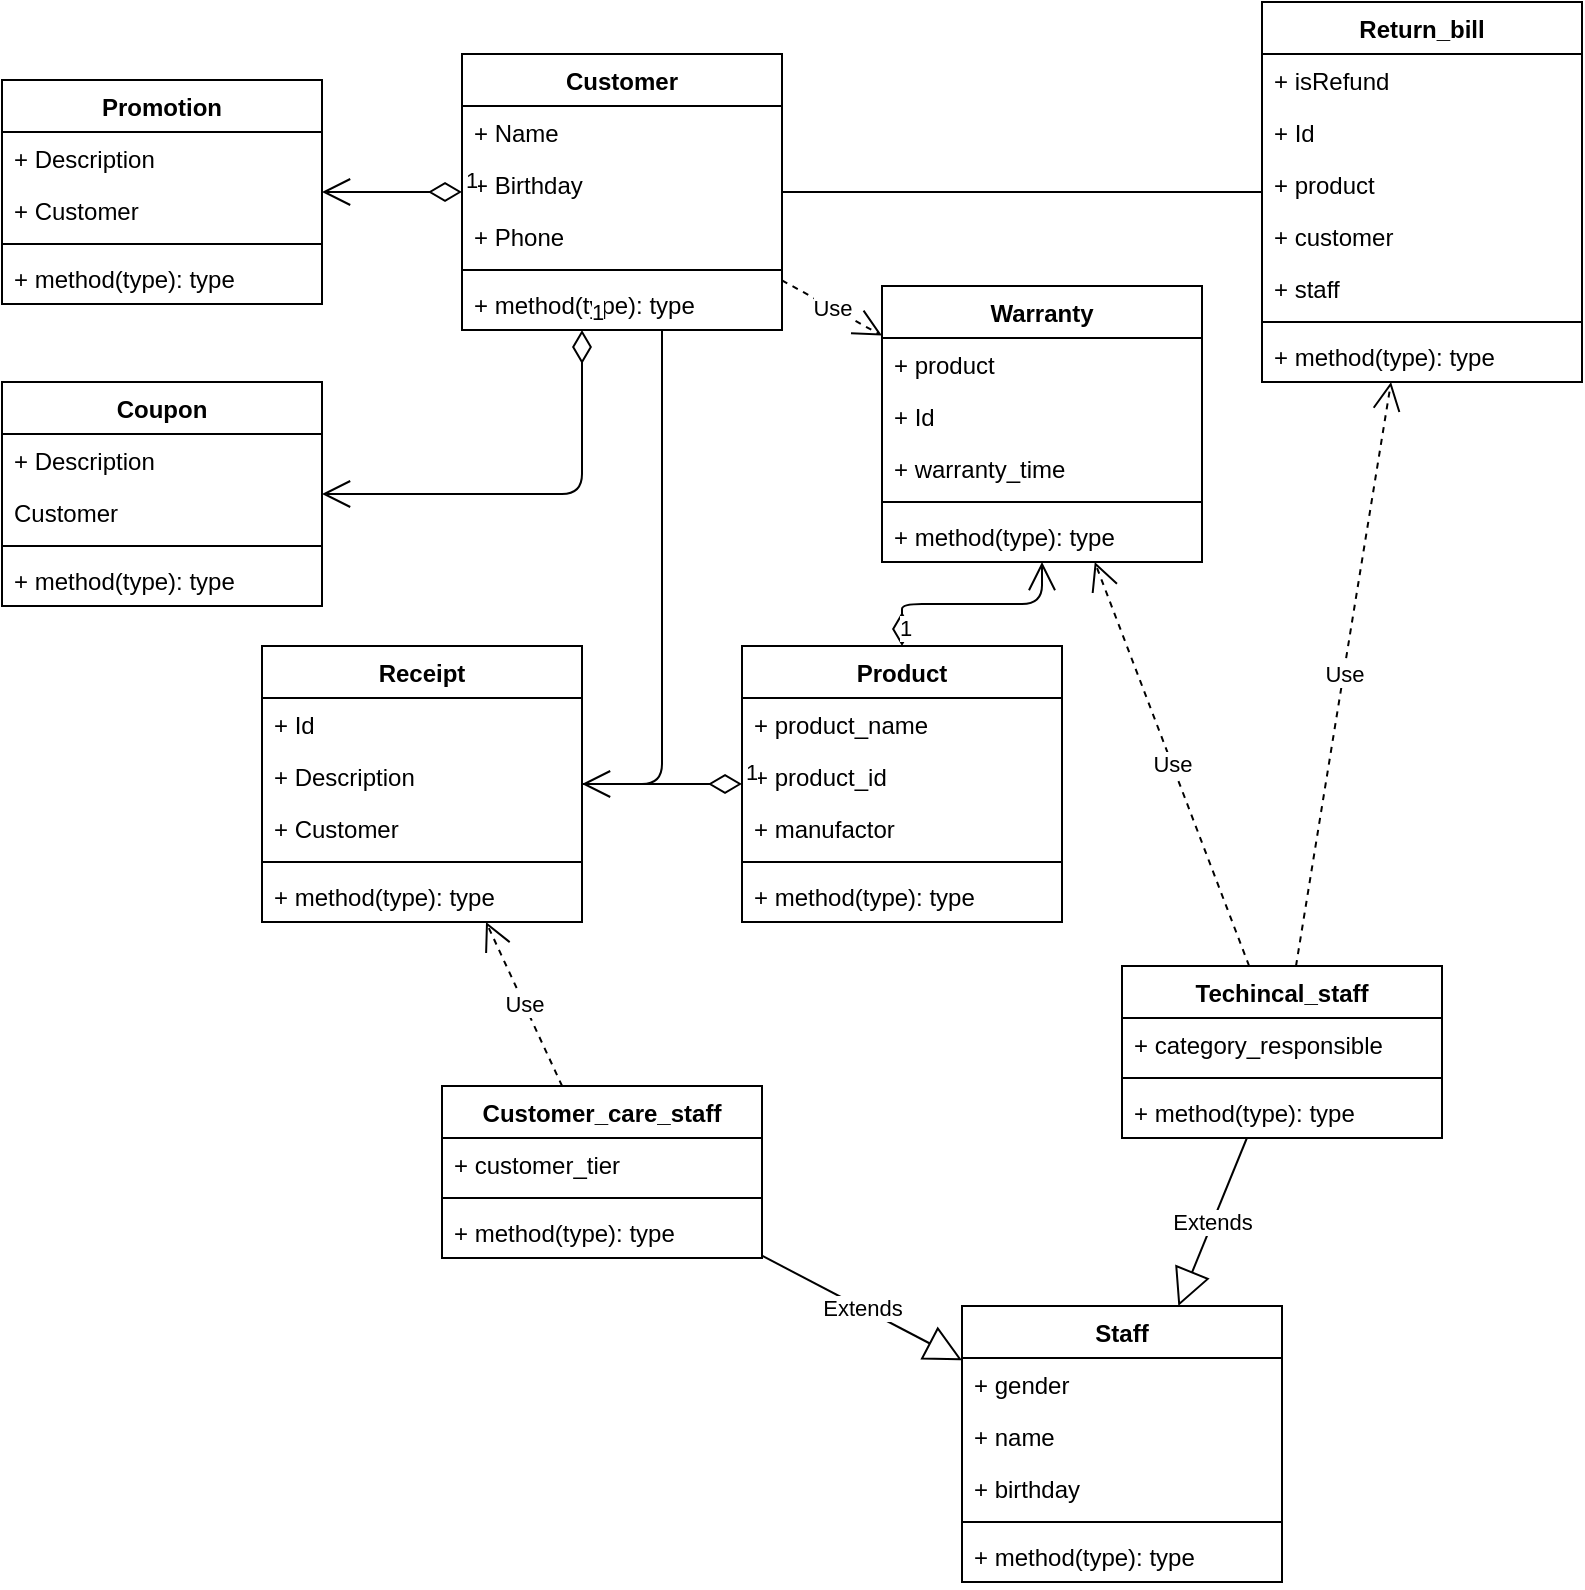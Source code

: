 <mxfile version="14.6.13" type="device"><diagram id="C5RBs43oDa-KdzZeNtuy" name="Page-1"><mxGraphModel dx="1106" dy="822" grid="1" gridSize="10" guides="1" tooltips="1" connect="1" arrows="1" fold="1" page="1" pageScale="1" pageWidth="827" pageHeight="1169" math="0" shadow="0"><root><mxCell id="WIyWlLk6GJQsqaUBKTNV-0"/><mxCell id="WIyWlLk6GJQsqaUBKTNV-1" parent="WIyWlLk6GJQsqaUBKTNV-0"/><mxCell id="RPbYR1wQDwI6ZsLuyft0-0" value="Receipt" style="swimlane;fontStyle=1;align=center;verticalAlign=top;childLayout=stackLayout;horizontal=1;startSize=26;horizontalStack=0;resizeParent=1;resizeParentMax=0;resizeLast=0;collapsible=1;marginBottom=0;" parent="WIyWlLk6GJQsqaUBKTNV-1" vertex="1"><mxGeometry x="140" y="330" width="160" height="138" as="geometry"/></mxCell><mxCell id="RPbYR1wQDwI6ZsLuyft0-1" value="+ Id" style="text;strokeColor=none;fillColor=none;align=left;verticalAlign=top;spacingLeft=4;spacingRight=4;overflow=hidden;rotatable=0;points=[[0,0.5],[1,0.5]];portConstraint=eastwest;" parent="RPbYR1wQDwI6ZsLuyft0-0" vertex="1"><mxGeometry y="26" width="160" height="26" as="geometry"/></mxCell><mxCell id="RPbYR1wQDwI6ZsLuyft0-4" value="+ Description" style="text;strokeColor=none;fillColor=none;align=left;verticalAlign=top;spacingLeft=4;spacingRight=4;overflow=hidden;rotatable=0;points=[[0,0.5],[1,0.5]];portConstraint=eastwest;" parent="RPbYR1wQDwI6ZsLuyft0-0" vertex="1"><mxGeometry y="52" width="160" height="26" as="geometry"/></mxCell><mxCell id="RPbYR1wQDwI6ZsLuyft0-5" value="+ Customer" style="text;strokeColor=none;fillColor=none;align=left;verticalAlign=top;spacingLeft=4;spacingRight=4;overflow=hidden;rotatable=0;points=[[0,0.5],[1,0.5]];portConstraint=eastwest;" parent="RPbYR1wQDwI6ZsLuyft0-0" vertex="1"><mxGeometry y="78" width="160" height="26" as="geometry"/></mxCell><mxCell id="RPbYR1wQDwI6ZsLuyft0-2" value="" style="line;strokeWidth=1;fillColor=none;align=left;verticalAlign=middle;spacingTop=-1;spacingLeft=3;spacingRight=3;rotatable=0;labelPosition=right;points=[];portConstraint=eastwest;" parent="RPbYR1wQDwI6ZsLuyft0-0" vertex="1"><mxGeometry y="104" width="160" height="8" as="geometry"/></mxCell><mxCell id="RPbYR1wQDwI6ZsLuyft0-3" value="+ method(type): type" style="text;strokeColor=none;fillColor=none;align=left;verticalAlign=top;spacingLeft=4;spacingRight=4;overflow=hidden;rotatable=0;points=[[0,0.5],[1,0.5]];portConstraint=eastwest;" parent="RPbYR1wQDwI6ZsLuyft0-0" vertex="1"><mxGeometry y="112" width="160" height="26" as="geometry"/></mxCell><mxCell id="RPbYR1wQDwI6ZsLuyft0-6" value="Customer" style="swimlane;fontStyle=1;align=center;verticalAlign=top;childLayout=stackLayout;horizontal=1;startSize=26;horizontalStack=0;resizeParent=1;resizeParentMax=0;resizeLast=0;collapsible=1;marginBottom=0;" parent="WIyWlLk6GJQsqaUBKTNV-1" vertex="1"><mxGeometry x="240" y="34" width="160" height="138" as="geometry"/></mxCell><mxCell id="RPbYR1wQDwI6ZsLuyft0-7" value="+ Name" style="text;strokeColor=none;fillColor=none;align=left;verticalAlign=top;spacingLeft=4;spacingRight=4;overflow=hidden;rotatable=0;points=[[0,0.5],[1,0.5]];portConstraint=eastwest;" parent="RPbYR1wQDwI6ZsLuyft0-6" vertex="1"><mxGeometry y="26" width="160" height="26" as="geometry"/></mxCell><mxCell id="RPbYR1wQDwI6ZsLuyft0-10" value="+ Birthday" style="text;strokeColor=none;fillColor=none;align=left;verticalAlign=top;spacingLeft=4;spacingRight=4;overflow=hidden;rotatable=0;points=[[0,0.5],[1,0.5]];portConstraint=eastwest;" parent="RPbYR1wQDwI6ZsLuyft0-6" vertex="1"><mxGeometry y="52" width="160" height="26" as="geometry"/></mxCell><mxCell id="RPbYR1wQDwI6ZsLuyft0-11" value="+ Phone" style="text;strokeColor=none;fillColor=none;align=left;verticalAlign=top;spacingLeft=4;spacingRight=4;overflow=hidden;rotatable=0;points=[[0,0.5],[1,0.5]];portConstraint=eastwest;" parent="RPbYR1wQDwI6ZsLuyft0-6" vertex="1"><mxGeometry y="78" width="160" height="26" as="geometry"/></mxCell><mxCell id="RPbYR1wQDwI6ZsLuyft0-8" value="" style="line;strokeWidth=1;fillColor=none;align=left;verticalAlign=middle;spacingTop=-1;spacingLeft=3;spacingRight=3;rotatable=0;labelPosition=right;points=[];portConstraint=eastwest;" parent="RPbYR1wQDwI6ZsLuyft0-6" vertex="1"><mxGeometry y="104" width="160" height="8" as="geometry"/></mxCell><mxCell id="RPbYR1wQDwI6ZsLuyft0-9" value="+ method(type): type" style="text;strokeColor=none;fillColor=none;align=left;verticalAlign=top;spacingLeft=4;spacingRight=4;overflow=hidden;rotatable=0;points=[[0,0.5],[1,0.5]];portConstraint=eastwest;" parent="RPbYR1wQDwI6ZsLuyft0-6" vertex="1"><mxGeometry y="112" width="160" height="26" as="geometry"/></mxCell><mxCell id="RPbYR1wQDwI6ZsLuyft0-12" value="" style="endArrow=none;html=1;edgeStyle=orthogonalEdgeStyle;" parent="WIyWlLk6GJQsqaUBKTNV-1" source="RPbYR1wQDwI6ZsLuyft0-0" target="RPbYR1wQDwI6ZsLuyft0-6" edge="1"><mxGeometry relative="1" as="geometry"><mxPoint x="330" y="350" as="sourcePoint"/><mxPoint x="490" y="350" as="targetPoint"/><Array as="points"><mxPoint x="340" y="399"/></Array></mxGeometry></mxCell><mxCell id="RPbYR1wQDwI6ZsLuyft0-15" value="Product" style="swimlane;fontStyle=1;align=center;verticalAlign=top;childLayout=stackLayout;horizontal=1;startSize=26;horizontalStack=0;resizeParent=1;resizeParentMax=0;resizeLast=0;collapsible=1;marginBottom=0;" parent="WIyWlLk6GJQsqaUBKTNV-1" vertex="1"><mxGeometry x="380" y="330" width="160" height="138" as="geometry"/></mxCell><mxCell id="RPbYR1wQDwI6ZsLuyft0-16" value="+ product_name" style="text;strokeColor=none;fillColor=none;align=left;verticalAlign=top;spacingLeft=4;spacingRight=4;overflow=hidden;rotatable=0;points=[[0,0.5],[1,0.5]];portConstraint=eastwest;" parent="RPbYR1wQDwI6ZsLuyft0-15" vertex="1"><mxGeometry y="26" width="160" height="26" as="geometry"/></mxCell><mxCell id="RPbYR1wQDwI6ZsLuyft0-19" value="+ product_id" style="text;strokeColor=none;fillColor=none;align=left;verticalAlign=top;spacingLeft=4;spacingRight=4;overflow=hidden;rotatable=0;points=[[0,0.5],[1,0.5]];portConstraint=eastwest;" parent="RPbYR1wQDwI6ZsLuyft0-15" vertex="1"><mxGeometry y="52" width="160" height="26" as="geometry"/></mxCell><mxCell id="RPbYR1wQDwI6ZsLuyft0-20" value="+ manufactor" style="text;strokeColor=none;fillColor=none;align=left;verticalAlign=top;spacingLeft=4;spacingRight=4;overflow=hidden;rotatable=0;points=[[0,0.5],[1,0.5]];portConstraint=eastwest;" parent="RPbYR1wQDwI6ZsLuyft0-15" vertex="1"><mxGeometry y="78" width="160" height="26" as="geometry"/></mxCell><mxCell id="RPbYR1wQDwI6ZsLuyft0-17" value="" style="line;strokeWidth=1;fillColor=none;align=left;verticalAlign=middle;spacingTop=-1;spacingLeft=3;spacingRight=3;rotatable=0;labelPosition=right;points=[];portConstraint=eastwest;" parent="RPbYR1wQDwI6ZsLuyft0-15" vertex="1"><mxGeometry y="104" width="160" height="8" as="geometry"/></mxCell><mxCell id="RPbYR1wQDwI6ZsLuyft0-18" value="+ method(type): type" style="text;strokeColor=none;fillColor=none;align=left;verticalAlign=top;spacingLeft=4;spacingRight=4;overflow=hidden;rotatable=0;points=[[0,0.5],[1,0.5]];portConstraint=eastwest;" parent="RPbYR1wQDwI6ZsLuyft0-15" vertex="1"><mxGeometry y="112" width="160" height="26" as="geometry"/></mxCell><mxCell id="RPbYR1wQDwI6ZsLuyft0-21" value="1" style="endArrow=open;html=1;endSize=12;startArrow=diamondThin;startSize=14;startFill=0;edgeStyle=orthogonalEdgeStyle;align=left;verticalAlign=bottom;" parent="WIyWlLk6GJQsqaUBKTNV-1" source="RPbYR1wQDwI6ZsLuyft0-15" target="RPbYR1wQDwI6ZsLuyft0-0" edge="1"><mxGeometry x="-1" y="3" relative="1" as="geometry"><mxPoint x="330" y="350" as="sourcePoint"/><mxPoint x="490" y="350" as="targetPoint"/></mxGeometry></mxCell><mxCell id="RPbYR1wQDwI6ZsLuyft0-22" value="Warranty" style="swimlane;fontStyle=1;align=center;verticalAlign=top;childLayout=stackLayout;horizontal=1;startSize=26;horizontalStack=0;resizeParent=1;resizeParentMax=0;resizeLast=0;collapsible=1;marginBottom=0;" parent="WIyWlLk6GJQsqaUBKTNV-1" vertex="1"><mxGeometry x="450" y="150" width="160" height="138" as="geometry"/></mxCell><mxCell id="RPbYR1wQDwI6ZsLuyft0-23" value="+ product" style="text;strokeColor=none;fillColor=none;align=left;verticalAlign=top;spacingLeft=4;spacingRight=4;overflow=hidden;rotatable=0;points=[[0,0.5],[1,0.5]];portConstraint=eastwest;" parent="RPbYR1wQDwI6ZsLuyft0-22" vertex="1"><mxGeometry y="26" width="160" height="26" as="geometry"/></mxCell><mxCell id="RPbYR1wQDwI6ZsLuyft0-60" value="+ Id" style="text;strokeColor=none;fillColor=none;align=left;verticalAlign=top;spacingLeft=4;spacingRight=4;overflow=hidden;rotatable=0;points=[[0,0.5],[1,0.5]];portConstraint=eastwest;" parent="RPbYR1wQDwI6ZsLuyft0-22" vertex="1"><mxGeometry y="52" width="160" height="26" as="geometry"/></mxCell><mxCell id="RPbYR1wQDwI6ZsLuyft0-26" value="+ warranty_time" style="text;strokeColor=none;fillColor=none;align=left;verticalAlign=top;spacingLeft=4;spacingRight=4;overflow=hidden;rotatable=0;points=[[0,0.5],[1,0.5]];portConstraint=eastwest;" parent="RPbYR1wQDwI6ZsLuyft0-22" vertex="1"><mxGeometry y="78" width="160" height="26" as="geometry"/></mxCell><mxCell id="RPbYR1wQDwI6ZsLuyft0-24" value="" style="line;strokeWidth=1;fillColor=none;align=left;verticalAlign=middle;spacingTop=-1;spacingLeft=3;spacingRight=3;rotatable=0;labelPosition=right;points=[];portConstraint=eastwest;" parent="RPbYR1wQDwI6ZsLuyft0-22" vertex="1"><mxGeometry y="104" width="160" height="8" as="geometry"/></mxCell><mxCell id="RPbYR1wQDwI6ZsLuyft0-25" value="+ method(type): type" style="text;strokeColor=none;fillColor=none;align=left;verticalAlign=top;spacingLeft=4;spacingRight=4;overflow=hidden;rotatable=0;points=[[0,0.5],[1,0.5]];portConstraint=eastwest;" parent="RPbYR1wQDwI6ZsLuyft0-22" vertex="1"><mxGeometry y="112" width="160" height="26" as="geometry"/></mxCell><mxCell id="RPbYR1wQDwI6ZsLuyft0-27" value="1" style="endArrow=open;html=1;endSize=12;startArrow=diamondThin;startSize=14;startFill=0;edgeStyle=orthogonalEdgeStyle;align=left;verticalAlign=bottom;" parent="WIyWlLk6GJQsqaUBKTNV-1" source="RPbYR1wQDwI6ZsLuyft0-15" target="RPbYR1wQDwI6ZsLuyft0-22" edge="1"><mxGeometry x="-1" y="3" relative="1" as="geometry"><mxPoint x="330" y="350" as="sourcePoint"/><mxPoint x="490" y="350" as="targetPoint"/></mxGeometry></mxCell><mxCell id="RPbYR1wQDwI6ZsLuyft0-28" value="Use" style="endArrow=open;endSize=12;dashed=1;html=1;" parent="WIyWlLk6GJQsqaUBKTNV-1" source="RPbYR1wQDwI6ZsLuyft0-6" target="RPbYR1wQDwI6ZsLuyft0-22" edge="1"><mxGeometry width="160" relative="1" as="geometry"><mxPoint x="330" y="350" as="sourcePoint"/><mxPoint x="490" y="350" as="targetPoint"/></mxGeometry></mxCell><mxCell id="RPbYR1wQDwI6ZsLuyft0-29" value="Customer_care_staff" style="swimlane;fontStyle=1;align=center;verticalAlign=top;childLayout=stackLayout;horizontal=1;startSize=26;horizontalStack=0;resizeParent=1;resizeParentMax=0;resizeLast=0;collapsible=1;marginBottom=0;" parent="WIyWlLk6GJQsqaUBKTNV-1" vertex="1"><mxGeometry x="230" y="550" width="160" height="86" as="geometry"/></mxCell><mxCell id="RPbYR1wQDwI6ZsLuyft0-51" value="+ customer_tier" style="text;strokeColor=none;fillColor=none;align=left;verticalAlign=top;spacingLeft=4;spacingRight=4;overflow=hidden;rotatable=0;points=[[0,0.5],[1,0.5]];portConstraint=eastwest;" parent="RPbYR1wQDwI6ZsLuyft0-29" vertex="1"><mxGeometry y="26" width="160" height="26" as="geometry"/></mxCell><mxCell id="RPbYR1wQDwI6ZsLuyft0-31" value="" style="line;strokeWidth=1;fillColor=none;align=left;verticalAlign=middle;spacingTop=-1;spacingLeft=3;spacingRight=3;rotatable=0;labelPosition=right;points=[];portConstraint=eastwest;" parent="RPbYR1wQDwI6ZsLuyft0-29" vertex="1"><mxGeometry y="52" width="160" height="8" as="geometry"/></mxCell><mxCell id="RPbYR1wQDwI6ZsLuyft0-32" value="+ method(type): type" style="text;strokeColor=none;fillColor=none;align=left;verticalAlign=top;spacingLeft=4;spacingRight=4;overflow=hidden;rotatable=0;points=[[0,0.5],[1,0.5]];portConstraint=eastwest;" parent="RPbYR1wQDwI6ZsLuyft0-29" vertex="1"><mxGeometry y="60" width="160" height="26" as="geometry"/></mxCell><mxCell id="RPbYR1wQDwI6ZsLuyft0-33" value="Techincal_staff" style="swimlane;fontStyle=1;align=center;verticalAlign=top;childLayout=stackLayout;horizontal=1;startSize=26;horizontalStack=0;resizeParent=1;resizeParentMax=0;resizeLast=0;collapsible=1;marginBottom=0;" parent="WIyWlLk6GJQsqaUBKTNV-1" vertex="1"><mxGeometry x="570" y="490" width="160" height="86" as="geometry"/></mxCell><mxCell id="RPbYR1wQDwI6ZsLuyft0-34" value="+ category_responsible" style="text;strokeColor=none;fillColor=none;align=left;verticalAlign=top;spacingLeft=4;spacingRight=4;overflow=hidden;rotatable=0;points=[[0,0.5],[1,0.5]];portConstraint=eastwest;" parent="RPbYR1wQDwI6ZsLuyft0-33" vertex="1"><mxGeometry y="26" width="160" height="26" as="geometry"/></mxCell><mxCell id="RPbYR1wQDwI6ZsLuyft0-35" value="" style="line;strokeWidth=1;fillColor=none;align=left;verticalAlign=middle;spacingTop=-1;spacingLeft=3;spacingRight=3;rotatable=0;labelPosition=right;points=[];portConstraint=eastwest;" parent="RPbYR1wQDwI6ZsLuyft0-33" vertex="1"><mxGeometry y="52" width="160" height="8" as="geometry"/></mxCell><mxCell id="RPbYR1wQDwI6ZsLuyft0-36" value="+ method(type): type" style="text;strokeColor=none;fillColor=none;align=left;verticalAlign=top;spacingLeft=4;spacingRight=4;overflow=hidden;rotatable=0;points=[[0,0.5],[1,0.5]];portConstraint=eastwest;" parent="RPbYR1wQDwI6ZsLuyft0-33" vertex="1"><mxGeometry y="60" width="160" height="26" as="geometry"/></mxCell><mxCell id="RPbYR1wQDwI6ZsLuyft0-37" value="Return_bill" style="swimlane;fontStyle=1;align=center;verticalAlign=top;childLayout=stackLayout;horizontal=1;startSize=26;horizontalStack=0;resizeParent=1;resizeParentMax=0;resizeLast=0;collapsible=1;marginBottom=0;" parent="WIyWlLk6GJQsqaUBKTNV-1" vertex="1"><mxGeometry x="640" y="8" width="160" height="190" as="geometry"/></mxCell><mxCell id="RPbYR1wQDwI6ZsLuyft0-38" value="+ isRefund" style="text;strokeColor=none;fillColor=none;align=left;verticalAlign=top;spacingLeft=4;spacingRight=4;overflow=hidden;rotatable=0;points=[[0,0.5],[1,0.5]];portConstraint=eastwest;" parent="RPbYR1wQDwI6ZsLuyft0-37" vertex="1"><mxGeometry y="26" width="160" height="26" as="geometry"/></mxCell><mxCell id="RPbYR1wQDwI6ZsLuyft0-61" value="+ Id" style="text;strokeColor=none;fillColor=none;align=left;verticalAlign=top;spacingLeft=4;spacingRight=4;overflow=hidden;rotatable=0;points=[[0,0.5],[1,0.5]];portConstraint=eastwest;" parent="RPbYR1wQDwI6ZsLuyft0-37" vertex="1"><mxGeometry y="52" width="160" height="26" as="geometry"/></mxCell><mxCell id="RPbYR1wQDwI6ZsLuyft0-41" value="+ product" style="text;strokeColor=none;fillColor=none;align=left;verticalAlign=top;spacingLeft=4;spacingRight=4;overflow=hidden;rotatable=0;points=[[0,0.5],[1,0.5]];portConstraint=eastwest;" parent="RPbYR1wQDwI6ZsLuyft0-37" vertex="1"><mxGeometry y="78" width="160" height="26" as="geometry"/></mxCell><mxCell id="RPbYR1wQDwI6ZsLuyft0-42" value="+ customer" style="text;strokeColor=none;fillColor=none;align=left;verticalAlign=top;spacingLeft=4;spacingRight=4;overflow=hidden;rotatable=0;points=[[0,0.5],[1,0.5]];portConstraint=eastwest;" parent="RPbYR1wQDwI6ZsLuyft0-37" vertex="1"><mxGeometry y="104" width="160" height="26" as="geometry"/></mxCell><mxCell id="RPbYR1wQDwI6ZsLuyft0-43" value="+ staff" style="text;strokeColor=none;fillColor=none;align=left;verticalAlign=top;spacingLeft=4;spacingRight=4;overflow=hidden;rotatable=0;points=[[0,0.5],[1,0.5]];portConstraint=eastwest;" parent="RPbYR1wQDwI6ZsLuyft0-37" vertex="1"><mxGeometry y="130" width="160" height="26" as="geometry"/></mxCell><mxCell id="RPbYR1wQDwI6ZsLuyft0-39" value="" style="line;strokeWidth=1;fillColor=none;align=left;verticalAlign=middle;spacingTop=-1;spacingLeft=3;spacingRight=3;rotatable=0;labelPosition=right;points=[];portConstraint=eastwest;" parent="RPbYR1wQDwI6ZsLuyft0-37" vertex="1"><mxGeometry y="156" width="160" height="8" as="geometry"/></mxCell><mxCell id="RPbYR1wQDwI6ZsLuyft0-40" value="+ method(type): type" style="text;strokeColor=none;fillColor=none;align=left;verticalAlign=top;spacingLeft=4;spacingRight=4;overflow=hidden;rotatable=0;points=[[0,0.5],[1,0.5]];portConstraint=eastwest;" parent="RPbYR1wQDwI6ZsLuyft0-37" vertex="1"><mxGeometry y="164" width="160" height="26" as="geometry"/></mxCell><mxCell id="RPbYR1wQDwI6ZsLuyft0-44" value="" style="endArrow=none;html=1;edgeStyle=orthogonalEdgeStyle;" parent="WIyWlLk6GJQsqaUBKTNV-1" source="RPbYR1wQDwI6ZsLuyft0-6" target="RPbYR1wQDwI6ZsLuyft0-37" edge="1"><mxGeometry relative="1" as="geometry"><mxPoint x="330" y="410" as="sourcePoint"/><mxPoint x="490" y="410" as="targetPoint"/></mxGeometry></mxCell><mxCell id="RPbYR1wQDwI6ZsLuyft0-47" value="Use" style="endArrow=open;endSize=12;dashed=1;html=1;" parent="WIyWlLk6GJQsqaUBKTNV-1" source="RPbYR1wQDwI6ZsLuyft0-33" target="RPbYR1wQDwI6ZsLuyft0-22" edge="1"><mxGeometry width="160" relative="1" as="geometry"><mxPoint x="570" y="390" as="sourcePoint"/><mxPoint x="730" y="390" as="targetPoint"/></mxGeometry></mxCell><mxCell id="RPbYR1wQDwI6ZsLuyft0-48" value="Use" style="endArrow=open;endSize=12;dashed=1;html=1;" parent="WIyWlLk6GJQsqaUBKTNV-1" source="RPbYR1wQDwI6ZsLuyft0-33" target="RPbYR1wQDwI6ZsLuyft0-37" edge="1"><mxGeometry width="160" relative="1" as="geometry"><mxPoint x="570" y="390" as="sourcePoint"/><mxPoint x="730" y="390" as="targetPoint"/></mxGeometry></mxCell><mxCell id="RPbYR1wQDwI6ZsLuyft0-49" value="Use" style="endArrow=open;endSize=12;dashed=1;html=1;" parent="WIyWlLk6GJQsqaUBKTNV-1" source="RPbYR1wQDwI6ZsLuyft0-29" target="RPbYR1wQDwI6ZsLuyft0-0" edge="1"><mxGeometry width="160" relative="1" as="geometry"><mxPoint x="570" y="390" as="sourcePoint"/><mxPoint x="730" y="390" as="targetPoint"/></mxGeometry></mxCell><mxCell id="RPbYR1wQDwI6ZsLuyft0-52" value="Staff" style="swimlane;fontStyle=1;align=center;verticalAlign=top;childLayout=stackLayout;horizontal=1;startSize=26;horizontalStack=0;resizeParent=1;resizeParentMax=0;resizeLast=0;collapsible=1;marginBottom=0;" parent="WIyWlLk6GJQsqaUBKTNV-1" vertex="1"><mxGeometry x="490" y="660" width="160" height="138" as="geometry"/></mxCell><mxCell id="RPbYR1wQDwI6ZsLuyft0-53" value="+ gender" style="text;strokeColor=none;fillColor=none;align=left;verticalAlign=top;spacingLeft=4;spacingRight=4;overflow=hidden;rotatable=0;points=[[0,0.5],[1,0.5]];portConstraint=eastwest;" parent="RPbYR1wQDwI6ZsLuyft0-52" vertex="1"><mxGeometry y="26" width="160" height="26" as="geometry"/></mxCell><mxCell id="RPbYR1wQDwI6ZsLuyft0-58" value="+ name" style="text;strokeColor=none;fillColor=none;align=left;verticalAlign=top;spacingLeft=4;spacingRight=4;overflow=hidden;rotatable=0;points=[[0,0.5],[1,0.5]];portConstraint=eastwest;" parent="RPbYR1wQDwI6ZsLuyft0-52" vertex="1"><mxGeometry y="52" width="160" height="26" as="geometry"/></mxCell><mxCell id="RPbYR1wQDwI6ZsLuyft0-59" value="+ birthday" style="text;strokeColor=none;fillColor=none;align=left;verticalAlign=top;spacingLeft=4;spacingRight=4;overflow=hidden;rotatable=0;points=[[0,0.5],[1,0.5]];portConstraint=eastwest;" parent="RPbYR1wQDwI6ZsLuyft0-52" vertex="1"><mxGeometry y="78" width="160" height="26" as="geometry"/></mxCell><mxCell id="RPbYR1wQDwI6ZsLuyft0-54" value="" style="line;strokeWidth=1;fillColor=none;align=left;verticalAlign=middle;spacingTop=-1;spacingLeft=3;spacingRight=3;rotatable=0;labelPosition=right;points=[];portConstraint=eastwest;" parent="RPbYR1wQDwI6ZsLuyft0-52" vertex="1"><mxGeometry y="104" width="160" height="8" as="geometry"/></mxCell><mxCell id="RPbYR1wQDwI6ZsLuyft0-55" value="+ method(type): type" style="text;strokeColor=none;fillColor=none;align=left;verticalAlign=top;spacingLeft=4;spacingRight=4;overflow=hidden;rotatable=0;points=[[0,0.5],[1,0.5]];portConstraint=eastwest;" parent="RPbYR1wQDwI6ZsLuyft0-52" vertex="1"><mxGeometry y="112" width="160" height="26" as="geometry"/></mxCell><mxCell id="RPbYR1wQDwI6ZsLuyft0-56" value="Extends" style="endArrow=block;endSize=16;endFill=0;html=1;" parent="WIyWlLk6GJQsqaUBKTNV-1" source="RPbYR1wQDwI6ZsLuyft0-29" target="RPbYR1wQDwI6ZsLuyft0-52" edge="1"><mxGeometry width="160" relative="1" as="geometry"><mxPoint x="540" y="690" as="sourcePoint"/><mxPoint x="700" y="690" as="targetPoint"/></mxGeometry></mxCell><mxCell id="RPbYR1wQDwI6ZsLuyft0-57" value="Extends" style="endArrow=block;endSize=16;endFill=0;html=1;" parent="WIyWlLk6GJQsqaUBKTNV-1" source="RPbYR1wQDwI6ZsLuyft0-33" target="RPbYR1wQDwI6ZsLuyft0-52" edge="1"><mxGeometry width="160" relative="1" as="geometry"><mxPoint x="540" y="690" as="sourcePoint"/><mxPoint x="700" y="690" as="targetPoint"/></mxGeometry></mxCell><mxCell id="fUGRtwWb9dyicC5rewi4-0" value="Promotion" style="swimlane;fontStyle=1;align=center;verticalAlign=top;childLayout=stackLayout;horizontal=1;startSize=26;horizontalStack=0;resizeParent=1;resizeParentMax=0;resizeLast=0;collapsible=1;marginBottom=0;" parent="WIyWlLk6GJQsqaUBKTNV-1" vertex="1"><mxGeometry x="10" y="47" width="160" height="112" as="geometry"/></mxCell><mxCell id="fUGRtwWb9dyicC5rewi4-1" value="+ Description" style="text;strokeColor=none;fillColor=none;align=left;verticalAlign=top;spacingLeft=4;spacingRight=4;overflow=hidden;rotatable=0;points=[[0,0.5],[1,0.5]];portConstraint=eastwest;" parent="fUGRtwWb9dyicC5rewi4-0" vertex="1"><mxGeometry y="26" width="160" height="26" as="geometry"/></mxCell><mxCell id="fUGRtwWb9dyicC5rewi4-4" value="+ Customer" style="text;strokeColor=none;fillColor=none;align=left;verticalAlign=top;spacingLeft=4;spacingRight=4;overflow=hidden;rotatable=0;points=[[0,0.5],[1,0.5]];portConstraint=eastwest;" parent="fUGRtwWb9dyicC5rewi4-0" vertex="1"><mxGeometry y="52" width="160" height="26" as="geometry"/></mxCell><mxCell id="fUGRtwWb9dyicC5rewi4-2" value="" style="line;strokeWidth=1;fillColor=none;align=left;verticalAlign=middle;spacingTop=-1;spacingLeft=3;spacingRight=3;rotatable=0;labelPosition=right;points=[];portConstraint=eastwest;" parent="fUGRtwWb9dyicC5rewi4-0" vertex="1"><mxGeometry y="78" width="160" height="8" as="geometry"/></mxCell><mxCell id="fUGRtwWb9dyicC5rewi4-3" value="+ method(type): type" style="text;strokeColor=none;fillColor=none;align=left;verticalAlign=top;spacingLeft=4;spacingRight=4;overflow=hidden;rotatable=0;points=[[0,0.5],[1,0.5]];portConstraint=eastwest;" parent="fUGRtwWb9dyicC5rewi4-0" vertex="1"><mxGeometry y="86" width="160" height="26" as="geometry"/></mxCell><mxCell id="fUGRtwWb9dyicC5rewi4-6" value="1" style="endArrow=open;html=1;endSize=12;startArrow=diamondThin;startSize=14;startFill=0;edgeStyle=orthogonalEdgeStyle;align=left;verticalAlign=bottom;" parent="WIyWlLk6GJQsqaUBKTNV-1" source="RPbYR1wQDwI6ZsLuyft0-6" target="fUGRtwWb9dyicC5rewi4-0" edge="1"><mxGeometry x="-1" y="3" relative="1" as="geometry"><mxPoint x="570" y="430" as="sourcePoint"/><mxPoint x="730" y="430" as="targetPoint"/></mxGeometry></mxCell><mxCell id="fUGRtwWb9dyicC5rewi4-7" value="Coupon" style="swimlane;fontStyle=1;align=center;verticalAlign=top;childLayout=stackLayout;horizontal=1;startSize=26;horizontalStack=0;resizeParent=1;resizeParentMax=0;resizeLast=0;collapsible=1;marginBottom=0;" parent="WIyWlLk6GJQsqaUBKTNV-1" vertex="1"><mxGeometry x="10" y="198" width="160" height="112" as="geometry"/></mxCell><mxCell id="fUGRtwWb9dyicC5rewi4-8" value="+ Description" style="text;strokeColor=none;fillColor=none;align=left;verticalAlign=top;spacingLeft=4;spacingRight=4;overflow=hidden;rotatable=0;points=[[0,0.5],[1,0.5]];portConstraint=eastwest;" parent="fUGRtwWb9dyicC5rewi4-7" vertex="1"><mxGeometry y="26" width="160" height="26" as="geometry"/></mxCell><mxCell id="fUGRtwWb9dyicC5rewi4-11" value="Customer" style="text;strokeColor=none;fillColor=none;align=left;verticalAlign=top;spacingLeft=4;spacingRight=4;overflow=hidden;rotatable=0;points=[[0,0.5],[1,0.5]];portConstraint=eastwest;" parent="fUGRtwWb9dyicC5rewi4-7" vertex="1"><mxGeometry y="52" width="160" height="26" as="geometry"/></mxCell><mxCell id="fUGRtwWb9dyicC5rewi4-9" value="" style="line;strokeWidth=1;fillColor=none;align=left;verticalAlign=middle;spacingTop=-1;spacingLeft=3;spacingRight=3;rotatable=0;labelPosition=right;points=[];portConstraint=eastwest;" parent="fUGRtwWb9dyicC5rewi4-7" vertex="1"><mxGeometry y="78" width="160" height="8" as="geometry"/></mxCell><mxCell id="fUGRtwWb9dyicC5rewi4-10" value="+ method(type): type" style="text;strokeColor=none;fillColor=none;align=left;verticalAlign=top;spacingLeft=4;spacingRight=4;overflow=hidden;rotatable=0;points=[[0,0.5],[1,0.5]];portConstraint=eastwest;" parent="fUGRtwWb9dyicC5rewi4-7" vertex="1"><mxGeometry y="86" width="160" height="26" as="geometry"/></mxCell><mxCell id="fUGRtwWb9dyicC5rewi4-12" value="1" style="endArrow=open;html=1;endSize=12;startArrow=diamondThin;startSize=14;startFill=0;edgeStyle=orthogonalEdgeStyle;align=left;verticalAlign=bottom;" parent="WIyWlLk6GJQsqaUBKTNV-1" source="RPbYR1wQDwI6ZsLuyft0-6" target="fUGRtwWb9dyicC5rewi4-7" edge="1"><mxGeometry x="-1" y="3" relative="1" as="geometry"><mxPoint x="570" y="430" as="sourcePoint"/><mxPoint x="730" y="430" as="targetPoint"/><Array as="points"><mxPoint x="300" y="254"/></Array></mxGeometry></mxCell></root></mxGraphModel></diagram></mxfile>